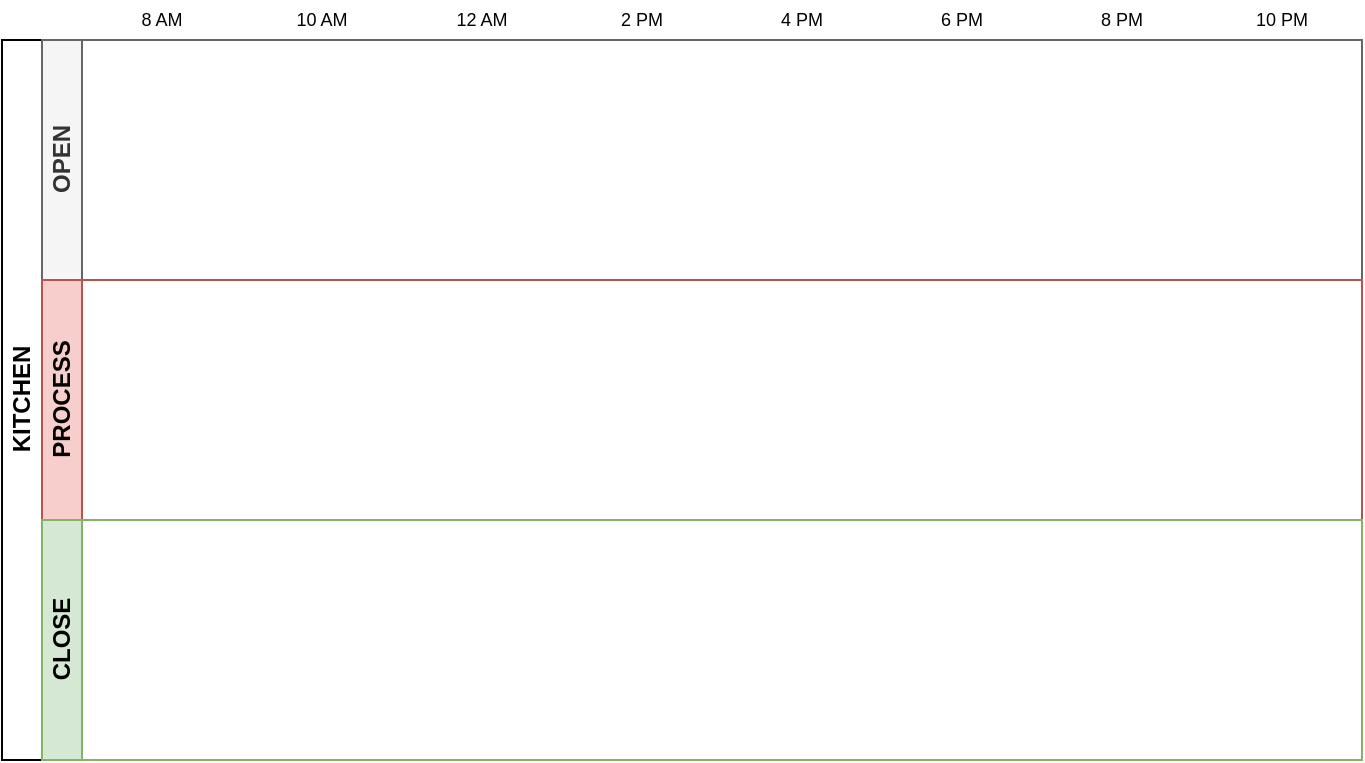 <mxfile version="20.8.23" type="github" pages="4">
  <diagram id="prtHgNgQTEPvFCAcTncT" name="KITCHEN PROCESS">
    <mxGraphModel dx="733" dy="412" grid="1" gridSize="10" guides="1" tooltips="1" connect="1" arrows="1" fold="1" page="1" pageScale="1" pageWidth="827" pageHeight="1169" math="0" shadow="0">
      <root>
        <mxCell id="0" />
        <mxCell id="1" parent="0" />
        <mxCell id="dNxyNK7c78bLwvsdeMH5-19" value="KITCHEN" style="swimlane;html=1;childLayout=stackLayout;resizeParent=1;resizeParentMax=0;horizontal=0;startSize=20;horizontalStack=0;" parent="1" vertex="1">
          <mxGeometry x="120" y="120" width="680" height="360" as="geometry" />
        </mxCell>
        <mxCell id="dNxyNK7c78bLwvsdeMH5-20" value="OPEN" style="swimlane;html=1;startSize=20;horizontal=0;fillColor=#f5f5f5;fontColor=#333333;strokeColor=#666666;" parent="dNxyNK7c78bLwvsdeMH5-19" vertex="1">
          <mxGeometry x="20" width="660" height="120" as="geometry" />
        </mxCell>
        <mxCell id="dNxyNK7c78bLwvsdeMH5-21" value="PROCESS" style="swimlane;html=1;startSize=20;horizontal=0;fillColor=#f8cecc;strokeColor=#b85450;" parent="dNxyNK7c78bLwvsdeMH5-19" vertex="1">
          <mxGeometry x="20" y="120" width="660" height="120" as="geometry" />
        </mxCell>
        <mxCell id="dNxyNK7c78bLwvsdeMH5-22" value="CLOSE" style="swimlane;html=1;startSize=20;horizontal=0;fillColor=#d5e8d4;strokeColor=#82b366;" parent="dNxyNK7c78bLwvsdeMH5-19" vertex="1">
          <mxGeometry x="20" y="240" width="660" height="120" as="geometry" />
        </mxCell>
        <mxCell id="IN1j2IDgoaVl5yq2tUnt-7" value="8 AM" style="text;html=1;strokeColor=none;fillColor=none;align=center;verticalAlign=middle;whiteSpace=wrap;rounded=0;fontSize=9;" vertex="1" parent="1">
          <mxGeometry x="180" y="100" width="40" height="20" as="geometry" />
        </mxCell>
        <mxCell id="IN1j2IDgoaVl5yq2tUnt-8" value="10 AM" style="text;html=1;strokeColor=none;fillColor=none;align=center;verticalAlign=middle;whiteSpace=wrap;rounded=0;fontSize=9;" vertex="1" parent="1">
          <mxGeometry x="260" y="100" width="40" height="20" as="geometry" />
        </mxCell>
        <mxCell id="IN1j2IDgoaVl5yq2tUnt-9" value="12 AM" style="text;html=1;strokeColor=none;fillColor=none;align=center;verticalAlign=middle;whiteSpace=wrap;rounded=0;fontSize=9;" vertex="1" parent="1">
          <mxGeometry x="340" y="100" width="40" height="20" as="geometry" />
        </mxCell>
        <mxCell id="IN1j2IDgoaVl5yq2tUnt-10" value="2 PM" style="text;html=1;strokeColor=none;fillColor=none;align=center;verticalAlign=middle;whiteSpace=wrap;rounded=0;fontSize=9;" vertex="1" parent="1">
          <mxGeometry x="420" y="100" width="40" height="20" as="geometry" />
        </mxCell>
        <mxCell id="IN1j2IDgoaVl5yq2tUnt-11" value="4 PM" style="text;html=1;strokeColor=none;fillColor=none;align=center;verticalAlign=middle;whiteSpace=wrap;rounded=0;fontSize=9;" vertex="1" parent="1">
          <mxGeometry x="500" y="100" width="40" height="20" as="geometry" />
        </mxCell>
        <mxCell id="IN1j2IDgoaVl5yq2tUnt-12" value="6 PM" style="text;html=1;strokeColor=none;fillColor=none;align=center;verticalAlign=middle;whiteSpace=wrap;rounded=0;fontSize=9;" vertex="1" parent="1">
          <mxGeometry x="580" y="100" width="40" height="20" as="geometry" />
        </mxCell>
        <mxCell id="IN1j2IDgoaVl5yq2tUnt-13" value="8 PM" style="text;html=1;strokeColor=none;fillColor=none;align=center;verticalAlign=middle;whiteSpace=wrap;rounded=0;fontSize=9;" vertex="1" parent="1">
          <mxGeometry x="660" y="100" width="40" height="20" as="geometry" />
        </mxCell>
        <mxCell id="IN1j2IDgoaVl5yq2tUnt-14" value="10 PM" style="text;html=1;strokeColor=none;fillColor=none;align=center;verticalAlign=middle;whiteSpace=wrap;rounded=0;fontSize=9;" vertex="1" parent="1">
          <mxGeometry x="740" y="100" width="40" height="20" as="geometry" />
        </mxCell>
      </root>
    </mxGraphModel>
  </diagram>
  <diagram name="SALES PROCESS" id="zplc5Xn24Ka1-coCYvI4">
    <mxGraphModel dx="880" dy="494" grid="1" gridSize="10" guides="1" tooltips="1" connect="1" arrows="1" fold="1" page="1" pageScale="1" pageWidth="827" pageHeight="1169" math="0" shadow="0">
      <root>
        <mxCell id="GLyFD5EDXyZfTbfLTJts-0" />
        <mxCell id="GLyFD5EDXyZfTbfLTJts-1" parent="GLyFD5EDXyZfTbfLTJts-0" />
        <mxCell id="GLyFD5EDXyZfTbfLTJts-2" value="KITCHEN" style="swimlane;html=1;childLayout=stackLayout;resizeParent=1;resizeParentMax=0;horizontal=0;startSize=20;horizontalStack=0;" vertex="1" parent="GLyFD5EDXyZfTbfLTJts-1">
          <mxGeometry x="120" y="120" width="680" height="360" as="geometry" />
        </mxCell>
        <mxCell id="GLyFD5EDXyZfTbfLTJts-3" value="OPEN" style="swimlane;html=1;startSize=20;horizontal=0;fillColor=#f5f5f5;fontColor=#333333;strokeColor=#666666;" vertex="1" parent="GLyFD5EDXyZfTbfLTJts-2">
          <mxGeometry x="20" width="660" height="120" as="geometry" />
        </mxCell>
        <mxCell id="GLyFD5EDXyZfTbfLTJts-4" value="PROCESS" style="swimlane;html=1;startSize=20;horizontal=0;fillColor=#f8cecc;strokeColor=#b85450;" vertex="1" parent="GLyFD5EDXyZfTbfLTJts-2">
          <mxGeometry x="20" y="120" width="660" height="120" as="geometry" />
        </mxCell>
        <mxCell id="GLyFD5EDXyZfTbfLTJts-5" value="CLOSE" style="swimlane;html=1;startSize=20;horizontal=0;fillColor=#d5e8d4;strokeColor=#82b366;" vertex="1" parent="GLyFD5EDXyZfTbfLTJts-2">
          <mxGeometry x="20" y="240" width="660" height="120" as="geometry" />
        </mxCell>
        <mxCell id="GLyFD5EDXyZfTbfLTJts-6" value="8 AM" style="text;html=1;strokeColor=none;fillColor=none;align=center;verticalAlign=middle;whiteSpace=wrap;rounded=0;fontSize=9;" vertex="1" parent="GLyFD5EDXyZfTbfLTJts-1">
          <mxGeometry x="180" y="100" width="40" height="20" as="geometry" />
        </mxCell>
        <mxCell id="GLyFD5EDXyZfTbfLTJts-7" value="10 AM" style="text;html=1;strokeColor=none;fillColor=none;align=center;verticalAlign=middle;whiteSpace=wrap;rounded=0;fontSize=9;" vertex="1" parent="GLyFD5EDXyZfTbfLTJts-1">
          <mxGeometry x="260" y="100" width="40" height="20" as="geometry" />
        </mxCell>
        <mxCell id="GLyFD5EDXyZfTbfLTJts-8" value="12 AM" style="text;html=1;strokeColor=none;fillColor=none;align=center;verticalAlign=middle;whiteSpace=wrap;rounded=0;fontSize=9;" vertex="1" parent="GLyFD5EDXyZfTbfLTJts-1">
          <mxGeometry x="340" y="100" width="40" height="20" as="geometry" />
        </mxCell>
        <mxCell id="GLyFD5EDXyZfTbfLTJts-9" value="2 PM" style="text;html=1;strokeColor=none;fillColor=none;align=center;verticalAlign=middle;whiteSpace=wrap;rounded=0;fontSize=9;" vertex="1" parent="GLyFD5EDXyZfTbfLTJts-1">
          <mxGeometry x="420" y="100" width="40" height="20" as="geometry" />
        </mxCell>
        <mxCell id="GLyFD5EDXyZfTbfLTJts-10" value="4 PM" style="text;html=1;strokeColor=none;fillColor=none;align=center;verticalAlign=middle;whiteSpace=wrap;rounded=0;fontSize=9;" vertex="1" parent="GLyFD5EDXyZfTbfLTJts-1">
          <mxGeometry x="500" y="100" width="40" height="20" as="geometry" />
        </mxCell>
        <mxCell id="GLyFD5EDXyZfTbfLTJts-11" value="6 PM" style="text;html=1;strokeColor=none;fillColor=none;align=center;verticalAlign=middle;whiteSpace=wrap;rounded=0;fontSize=9;" vertex="1" parent="GLyFD5EDXyZfTbfLTJts-1">
          <mxGeometry x="580" y="100" width="40" height="20" as="geometry" />
        </mxCell>
        <mxCell id="GLyFD5EDXyZfTbfLTJts-12" value="8 PM" style="text;html=1;strokeColor=none;fillColor=none;align=center;verticalAlign=middle;whiteSpace=wrap;rounded=0;fontSize=9;" vertex="1" parent="GLyFD5EDXyZfTbfLTJts-1">
          <mxGeometry x="660" y="100" width="40" height="20" as="geometry" />
        </mxCell>
        <mxCell id="GLyFD5EDXyZfTbfLTJts-13" value="10 PM" style="text;html=1;strokeColor=none;fillColor=none;align=center;verticalAlign=middle;whiteSpace=wrap;rounded=0;fontSize=9;" vertex="1" parent="GLyFD5EDXyZfTbfLTJts-1">
          <mxGeometry x="740" y="100" width="40" height="20" as="geometry" />
        </mxCell>
      </root>
    </mxGraphModel>
  </diagram>
  <diagram name="TRANSPORT / LOGISTIC PROCESS" id="08vuRegMKpZua1UDgxys">
    <mxGraphModel dx="880" dy="494" grid="1" gridSize="10" guides="1" tooltips="1" connect="1" arrows="1" fold="1" page="1" pageScale="1" pageWidth="827" pageHeight="1169" math="0" shadow="0">
      <root>
        <mxCell id="NHDLEISXnf3Tz3C0aL_b-0" />
        <mxCell id="NHDLEISXnf3Tz3C0aL_b-1" parent="NHDLEISXnf3Tz3C0aL_b-0" />
        <mxCell id="NHDLEISXnf3Tz3C0aL_b-2" value="KITCHEN" style="swimlane;html=1;childLayout=stackLayout;resizeParent=1;resizeParentMax=0;horizontal=0;startSize=20;horizontalStack=0;" vertex="1" parent="NHDLEISXnf3Tz3C0aL_b-1">
          <mxGeometry x="120" y="120" width="680" height="360" as="geometry" />
        </mxCell>
        <mxCell id="NHDLEISXnf3Tz3C0aL_b-3" value="OPEN" style="swimlane;html=1;startSize=20;horizontal=0;fillColor=#f5f5f5;fontColor=#333333;strokeColor=#666666;" vertex="1" parent="NHDLEISXnf3Tz3C0aL_b-2">
          <mxGeometry x="20" width="660" height="120" as="geometry" />
        </mxCell>
        <mxCell id="NHDLEISXnf3Tz3C0aL_b-4" value="PROCESS" style="swimlane;html=1;startSize=20;horizontal=0;fillColor=#f8cecc;strokeColor=#b85450;" vertex="1" parent="NHDLEISXnf3Tz3C0aL_b-2">
          <mxGeometry x="20" y="120" width="660" height="120" as="geometry" />
        </mxCell>
        <mxCell id="NHDLEISXnf3Tz3C0aL_b-5" value="CLOSE" style="swimlane;html=1;startSize=20;horizontal=0;fillColor=#d5e8d4;strokeColor=#82b366;" vertex="1" parent="NHDLEISXnf3Tz3C0aL_b-2">
          <mxGeometry x="20" y="240" width="660" height="120" as="geometry" />
        </mxCell>
        <mxCell id="NHDLEISXnf3Tz3C0aL_b-6" value="8 AM" style="text;html=1;strokeColor=none;fillColor=none;align=center;verticalAlign=middle;whiteSpace=wrap;rounded=0;fontSize=9;" vertex="1" parent="NHDLEISXnf3Tz3C0aL_b-1">
          <mxGeometry x="180" y="100" width="40" height="20" as="geometry" />
        </mxCell>
        <mxCell id="NHDLEISXnf3Tz3C0aL_b-7" value="10 AM" style="text;html=1;strokeColor=none;fillColor=none;align=center;verticalAlign=middle;whiteSpace=wrap;rounded=0;fontSize=9;" vertex="1" parent="NHDLEISXnf3Tz3C0aL_b-1">
          <mxGeometry x="260" y="100" width="40" height="20" as="geometry" />
        </mxCell>
        <mxCell id="NHDLEISXnf3Tz3C0aL_b-8" value="12 AM" style="text;html=1;strokeColor=none;fillColor=none;align=center;verticalAlign=middle;whiteSpace=wrap;rounded=0;fontSize=9;" vertex="1" parent="NHDLEISXnf3Tz3C0aL_b-1">
          <mxGeometry x="340" y="100" width="40" height="20" as="geometry" />
        </mxCell>
        <mxCell id="NHDLEISXnf3Tz3C0aL_b-9" value="2 PM" style="text;html=1;strokeColor=none;fillColor=none;align=center;verticalAlign=middle;whiteSpace=wrap;rounded=0;fontSize=9;" vertex="1" parent="NHDLEISXnf3Tz3C0aL_b-1">
          <mxGeometry x="420" y="100" width="40" height="20" as="geometry" />
        </mxCell>
        <mxCell id="NHDLEISXnf3Tz3C0aL_b-10" value="4 PM" style="text;html=1;strokeColor=none;fillColor=none;align=center;verticalAlign=middle;whiteSpace=wrap;rounded=0;fontSize=9;" vertex="1" parent="NHDLEISXnf3Tz3C0aL_b-1">
          <mxGeometry x="500" y="100" width="40" height="20" as="geometry" />
        </mxCell>
        <mxCell id="NHDLEISXnf3Tz3C0aL_b-11" value="6 PM" style="text;html=1;strokeColor=none;fillColor=none;align=center;verticalAlign=middle;whiteSpace=wrap;rounded=0;fontSize=9;" vertex="1" parent="NHDLEISXnf3Tz3C0aL_b-1">
          <mxGeometry x="580" y="100" width="40" height="20" as="geometry" />
        </mxCell>
        <mxCell id="NHDLEISXnf3Tz3C0aL_b-12" value="8 PM" style="text;html=1;strokeColor=none;fillColor=none;align=center;verticalAlign=middle;whiteSpace=wrap;rounded=0;fontSize=9;" vertex="1" parent="NHDLEISXnf3Tz3C0aL_b-1">
          <mxGeometry x="660" y="100" width="40" height="20" as="geometry" />
        </mxCell>
        <mxCell id="NHDLEISXnf3Tz3C0aL_b-13" value="10 PM" style="text;html=1;strokeColor=none;fillColor=none;align=center;verticalAlign=middle;whiteSpace=wrap;rounded=0;fontSize=9;" vertex="1" parent="NHDLEISXnf3Tz3C0aL_b-1">
          <mxGeometry x="740" y="100" width="40" height="20" as="geometry" />
        </mxCell>
      </root>
    </mxGraphModel>
  </diagram>
  <diagram name="PURCHASE PROCESS" id="N_8ztZRQbGK8idJpk7_l">
    <mxGraphModel dx="880" dy="494" grid="1" gridSize="10" guides="1" tooltips="1" connect="1" arrows="1" fold="1" page="1" pageScale="1" pageWidth="1169" pageHeight="827" math="0" shadow="0">
      <root>
        <mxCell id="T-yEwhRXObSPBHz6Mw2Q-0" />
        <mxCell id="T-yEwhRXObSPBHz6Mw2Q-1" parent="T-yEwhRXObSPBHz6Mw2Q-0" />
        <mxCell id="T-yEwhRXObSPBHz6Mw2Q-2" value="KITCHEN" style="swimlane;html=1;childLayout=stackLayout;resizeParent=1;resizeParentMax=0;horizontal=0;startSize=20;horizontalStack=0;" vertex="1" parent="T-yEwhRXObSPBHz6Mw2Q-1">
          <mxGeometry x="120" y="120" width="680" height="360" as="geometry" />
        </mxCell>
        <mxCell id="T-yEwhRXObSPBHz6Mw2Q-3" value="OPEN" style="swimlane;html=1;startSize=20;horizontal=0;fillColor=#f5f5f5;fontColor=#333333;strokeColor=#666666;" vertex="1" parent="T-yEwhRXObSPBHz6Mw2Q-2">
          <mxGeometry x="20" width="660" height="120" as="geometry" />
        </mxCell>
        <mxCell id="GT2Y5G4K5vImnvnEnPeH-0" value="" style="strokeWidth=2;html=1;shape=mxgraph.flowchart.start_2;whiteSpace=wrap;fontSize=9;fillColor=#60a917;fontColor=#ffffff;strokeColor=#2D7600;shadow=1;" vertex="1" parent="T-yEwhRXObSPBHz6Mw2Q-3">
          <mxGeometry x="50" y="30" width="20" height="20" as="geometry" />
        </mxCell>
        <mxCell id="T-yEwhRXObSPBHz6Mw2Q-4" value="PROCESS" style="swimlane;html=1;startSize=20;horizontal=0;fillColor=#f8cecc;strokeColor=#b85450;" vertex="1" parent="T-yEwhRXObSPBHz6Mw2Q-2">
          <mxGeometry x="20" y="120" width="660" height="120" as="geometry" />
        </mxCell>
        <mxCell id="T-yEwhRXObSPBHz6Mw2Q-5" value="CLOSE" style="swimlane;html=1;startSize=20;horizontal=0;fillColor=#d5e8d4;strokeColor=#82b366;" vertex="1" parent="T-yEwhRXObSPBHz6Mw2Q-2">
          <mxGeometry x="20" y="240" width="660" height="120" as="geometry" />
        </mxCell>
        <mxCell id="T-yEwhRXObSPBHz6Mw2Q-6" value="8 AM" style="text;html=1;strokeColor=none;fillColor=none;align=center;verticalAlign=middle;whiteSpace=wrap;rounded=0;fontSize=9;" vertex="1" parent="T-yEwhRXObSPBHz6Mw2Q-1">
          <mxGeometry x="180" y="100" width="40" height="20" as="geometry" />
        </mxCell>
        <mxCell id="T-yEwhRXObSPBHz6Mw2Q-7" value="10 AM" style="text;html=1;strokeColor=none;fillColor=none;align=center;verticalAlign=middle;whiteSpace=wrap;rounded=0;fontSize=9;" vertex="1" parent="T-yEwhRXObSPBHz6Mw2Q-1">
          <mxGeometry x="260" y="100" width="40" height="20" as="geometry" />
        </mxCell>
        <mxCell id="T-yEwhRXObSPBHz6Mw2Q-8" value="12 AM" style="text;html=1;strokeColor=none;fillColor=none;align=center;verticalAlign=middle;whiteSpace=wrap;rounded=0;fontSize=9;" vertex="1" parent="T-yEwhRXObSPBHz6Mw2Q-1">
          <mxGeometry x="340" y="100" width="40" height="20" as="geometry" />
        </mxCell>
        <mxCell id="T-yEwhRXObSPBHz6Mw2Q-9" value="2 PM" style="text;html=1;strokeColor=none;fillColor=none;align=center;verticalAlign=middle;whiteSpace=wrap;rounded=0;fontSize=9;" vertex="1" parent="T-yEwhRXObSPBHz6Mw2Q-1">
          <mxGeometry x="420" y="100" width="40" height="20" as="geometry" />
        </mxCell>
        <mxCell id="T-yEwhRXObSPBHz6Mw2Q-10" value="4 PM" style="text;html=1;strokeColor=none;fillColor=none;align=center;verticalAlign=middle;whiteSpace=wrap;rounded=0;fontSize=9;" vertex="1" parent="T-yEwhRXObSPBHz6Mw2Q-1">
          <mxGeometry x="500" y="100" width="40" height="20" as="geometry" />
        </mxCell>
        <mxCell id="T-yEwhRXObSPBHz6Mw2Q-11" value="6 PM" style="text;html=1;strokeColor=none;fillColor=none;align=center;verticalAlign=middle;whiteSpace=wrap;rounded=0;fontSize=9;" vertex="1" parent="T-yEwhRXObSPBHz6Mw2Q-1">
          <mxGeometry x="580" y="100" width="40" height="20" as="geometry" />
        </mxCell>
        <mxCell id="T-yEwhRXObSPBHz6Mw2Q-12" value="8 PM" style="text;html=1;strokeColor=none;fillColor=none;align=center;verticalAlign=middle;whiteSpace=wrap;rounded=0;fontSize=9;" vertex="1" parent="T-yEwhRXObSPBHz6Mw2Q-1">
          <mxGeometry x="660" y="100" width="40" height="20" as="geometry" />
        </mxCell>
        <mxCell id="T-yEwhRXObSPBHz6Mw2Q-13" value="10 PM" style="text;html=1;strokeColor=none;fillColor=none;align=center;verticalAlign=middle;whiteSpace=wrap;rounded=0;fontSize=9;" vertex="1" parent="T-yEwhRXObSPBHz6Mw2Q-1">
          <mxGeometry x="740" y="100" width="40" height="20" as="geometry" />
        </mxCell>
      </root>
    </mxGraphModel>
  </diagram>
</mxfile>
